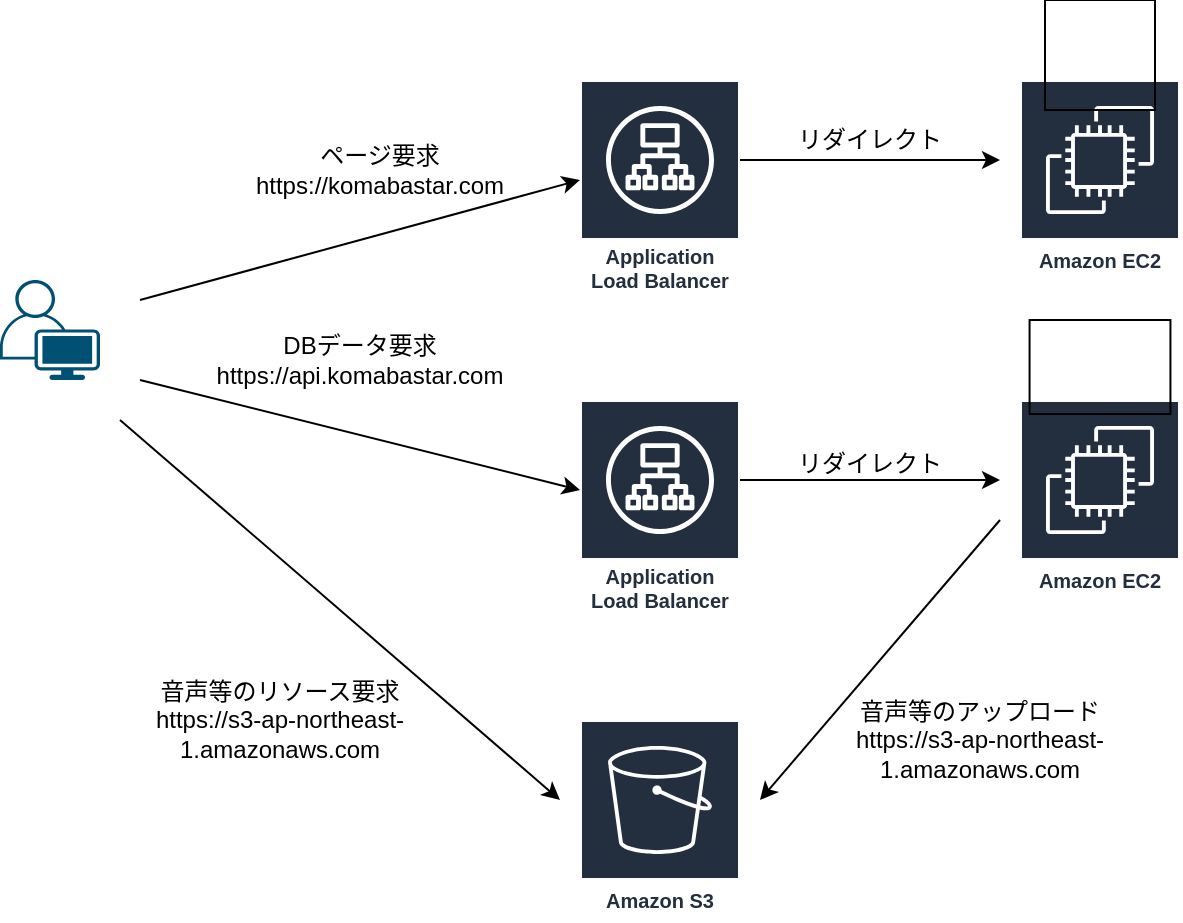 <mxfile version="14.1.8" type="device"><diagram id="3k_3b0Xuw4fvEWI4wqHW" name="ページ1"><mxGraphModel dx="1051" dy="913" grid="1" gridSize="10" guides="1" tooltips="1" connect="1" arrows="1" fold="1" page="1" pageScale="1" pageWidth="827" pageHeight="1169" math="0" shadow="0"><root><mxCell id="0"/><mxCell id="1" parent="0"/><mxCell id="Ml7pZDZU8J9VLKbuF4gP-1" value="Application Load Balancer" style="outlineConnect=0;fontColor=#232F3E;gradientColor=none;strokeColor=#ffffff;fillColor=#232F3E;dashed=0;verticalLabelPosition=middle;verticalAlign=bottom;align=center;html=1;whiteSpace=wrap;fontSize=10;fontStyle=1;spacing=3;shape=mxgraph.aws4.productIcon;prIcon=mxgraph.aws4.application_load_balancer;" vertex="1" parent="1"><mxGeometry x="350" y="300" width="80" height="110" as="geometry"/></mxCell><mxCell id="Ml7pZDZU8J9VLKbuF4gP-2" value="Amazon EC2" style="outlineConnect=0;fontColor=#232F3E;gradientColor=none;strokeColor=#ffffff;fillColor=#232F3E;dashed=0;verticalLabelPosition=middle;verticalAlign=bottom;align=center;html=1;whiteSpace=wrap;fontSize=10;fontStyle=1;spacing=3;shape=mxgraph.aws4.productIcon;prIcon=mxgraph.aws4.ec2;" vertex="1" parent="1"><mxGeometry x="570" y="300" width="80" height="100" as="geometry"/></mxCell><mxCell id="Ml7pZDZU8J9VLKbuF4gP-3" value="Application Load Balancer" style="outlineConnect=0;fontColor=#232F3E;gradientColor=none;strokeColor=#ffffff;fillColor=#232F3E;dashed=0;verticalLabelPosition=middle;verticalAlign=bottom;align=center;html=1;whiteSpace=wrap;fontSize=10;fontStyle=1;spacing=3;shape=mxgraph.aws4.productIcon;prIcon=mxgraph.aws4.application_load_balancer;" vertex="1" parent="1"><mxGeometry x="350" y="140" width="80" height="110" as="geometry"/></mxCell><mxCell id="Ml7pZDZU8J9VLKbuF4gP-4" value="Amazon EC2" style="outlineConnect=0;fontColor=#232F3E;gradientColor=none;strokeColor=#ffffff;fillColor=#232F3E;dashed=0;verticalLabelPosition=middle;verticalAlign=bottom;align=center;html=1;whiteSpace=wrap;fontSize=10;fontStyle=1;spacing=3;shape=mxgraph.aws4.productIcon;prIcon=mxgraph.aws4.ec2;" vertex="1" parent="1"><mxGeometry x="570" y="140" width="80" height="100" as="geometry"/></mxCell><mxCell id="Ml7pZDZU8J9VLKbuF4gP-5" value="" style="points=[[0.35,0,0],[0.98,0.51,0],[1,0.71,0],[0.67,1,0],[0,0.795,0],[0,0.65,0]];verticalLabelPosition=bottom;html=1;verticalAlign=top;aspect=fixed;align=center;pointerEvents=1;shape=mxgraph.cisco19.user;fillColor=#005073;strokeColor=none;" vertex="1" parent="1"><mxGeometry x="60" y="240" width="50" height="50" as="geometry"/></mxCell><mxCell id="Ml7pZDZU8J9VLKbuF4gP-6" value="" style="endArrow=classic;html=1;" edge="1" parent="1"><mxGeometry width="50" height="50" relative="1" as="geometry"><mxPoint x="130" y="250" as="sourcePoint"/><mxPoint x="350" y="190" as="targetPoint"/></mxGeometry></mxCell><mxCell id="Ml7pZDZU8J9VLKbuF4gP-7" value="ページ要求&lt;br&gt;https://komabastar.com" style="text;html=1;strokeColor=none;fillColor=none;align=center;verticalAlign=middle;whiteSpace=wrap;rounded=0;" vertex="1" parent="1"><mxGeometry x="180" y="165" width="140" height="40" as="geometry"/></mxCell><mxCell id="Ml7pZDZU8J9VLKbuF4gP-9" value="" style="endArrow=classic;html=1;" edge="1" parent="1" target="Ml7pZDZU8J9VLKbuF4gP-1"><mxGeometry width="50" height="50" relative="1" as="geometry"><mxPoint x="130" y="290" as="sourcePoint"/><mxPoint x="340" y="330" as="targetPoint"/></mxGeometry></mxCell><mxCell id="Ml7pZDZU8J9VLKbuF4gP-10" value="DBデータ要求&lt;br&gt;https://api.komabastar.com" style="text;html=1;strokeColor=none;fillColor=none;align=center;verticalAlign=middle;whiteSpace=wrap;rounded=0;" vertex="1" parent="1"><mxGeometry x="170" y="260" width="140" height="40" as="geometry"/></mxCell><mxCell id="Ml7pZDZU8J9VLKbuF4gP-12" value="" style="shape=image;verticalLabelPosition=bottom;labelBackgroundColor=#ffffff;verticalAlign=top;aspect=fixed;imageAspect=0;image=https://y-hilite.com/wp-content/uploads/2018/02/rails_logo.png;imageBorder=#000000;" vertex="1" parent="1"><mxGeometry x="574.79" y="260" width="70.43" height="47" as="geometry"/></mxCell><mxCell id="Ml7pZDZU8J9VLKbuF4gP-13" value="" style="shape=image;verticalLabelPosition=bottom;labelBackgroundColor=#ffffff;verticalAlign=top;aspect=fixed;imageAspect=0;image=https://www.cloudcms.com/images/quickstarts/nuxtjs/nuxtjs.c69c9970.png;imageBorder=#000000;" vertex="1" parent="1"><mxGeometry x="582.5" y="100" width="55" height="55" as="geometry"/></mxCell><mxCell id="Ml7pZDZU8J9VLKbuF4gP-15" value="" style="endArrow=classic;html=1;" edge="1" parent="1"><mxGeometry width="50" height="50" relative="1" as="geometry"><mxPoint x="430" y="180" as="sourcePoint"/><mxPoint x="560" y="180" as="targetPoint"/></mxGeometry></mxCell><mxCell id="Ml7pZDZU8J9VLKbuF4gP-17" value="Amazon S3" style="outlineConnect=0;fontColor=#232F3E;gradientColor=none;strokeColor=#ffffff;fillColor=#232F3E;dashed=0;verticalLabelPosition=middle;verticalAlign=bottom;align=center;html=1;whiteSpace=wrap;fontSize=10;fontStyle=1;spacing=3;shape=mxgraph.aws4.productIcon;prIcon=mxgraph.aws4.s3;" vertex="1" parent="1"><mxGeometry x="350" y="460" width="80" height="100" as="geometry"/></mxCell><mxCell id="Ml7pZDZU8J9VLKbuF4gP-18" value="" style="endArrow=classic;html=1;" edge="1" parent="1"><mxGeometry width="50" height="50" relative="1" as="geometry"><mxPoint x="120" y="310" as="sourcePoint"/><mxPoint x="340" y="500" as="targetPoint"/></mxGeometry></mxCell><mxCell id="Ml7pZDZU8J9VLKbuF4gP-19" value="音声等のリソース要求&lt;br&gt;https://s3-ap-northeast-1.amazonaws.com" style="text;html=1;strokeColor=none;fillColor=none;align=center;verticalAlign=middle;whiteSpace=wrap;rounded=0;" vertex="1" parent="1"><mxGeometry x="130" y="440" width="140" height="40" as="geometry"/></mxCell><mxCell id="Ml7pZDZU8J9VLKbuF4gP-20" value="" style="endArrow=classic;html=1;" edge="1" parent="1"><mxGeometry width="50" height="50" relative="1" as="geometry"><mxPoint x="560" y="360" as="sourcePoint"/><mxPoint x="440" y="500" as="targetPoint"/></mxGeometry></mxCell><mxCell id="Ml7pZDZU8J9VLKbuF4gP-21" value="" style="endArrow=classic;html=1;" edge="1" parent="1"><mxGeometry width="50" height="50" relative="1" as="geometry"><mxPoint x="430" y="340" as="sourcePoint"/><mxPoint x="560" y="340" as="targetPoint"/></mxGeometry></mxCell><mxCell id="Ml7pZDZU8J9VLKbuF4gP-22" value="リダイレクト" style="text;html=1;strokeColor=none;fillColor=none;align=center;verticalAlign=middle;whiteSpace=wrap;rounded=0;" vertex="1" parent="1"><mxGeometry x="440" y="155" width="110" height="30" as="geometry"/></mxCell><mxCell id="Ml7pZDZU8J9VLKbuF4gP-23" value="リダイレクト" style="text;html=1;strokeColor=none;fillColor=none;align=center;verticalAlign=middle;whiteSpace=wrap;rounded=0;" vertex="1" parent="1"><mxGeometry x="440" y="320" width="110" height="23" as="geometry"/></mxCell><mxCell id="Ml7pZDZU8J9VLKbuF4gP-24" value="音声等のアップロード&lt;br&gt;https://s3-ap-northeast-1.amazonaws.com" style="text;html=1;strokeColor=none;fillColor=none;align=center;verticalAlign=middle;whiteSpace=wrap;rounded=0;" vertex="1" parent="1"><mxGeometry x="480" y="450" width="140" height="40" as="geometry"/></mxCell></root></mxGraphModel></diagram></mxfile>